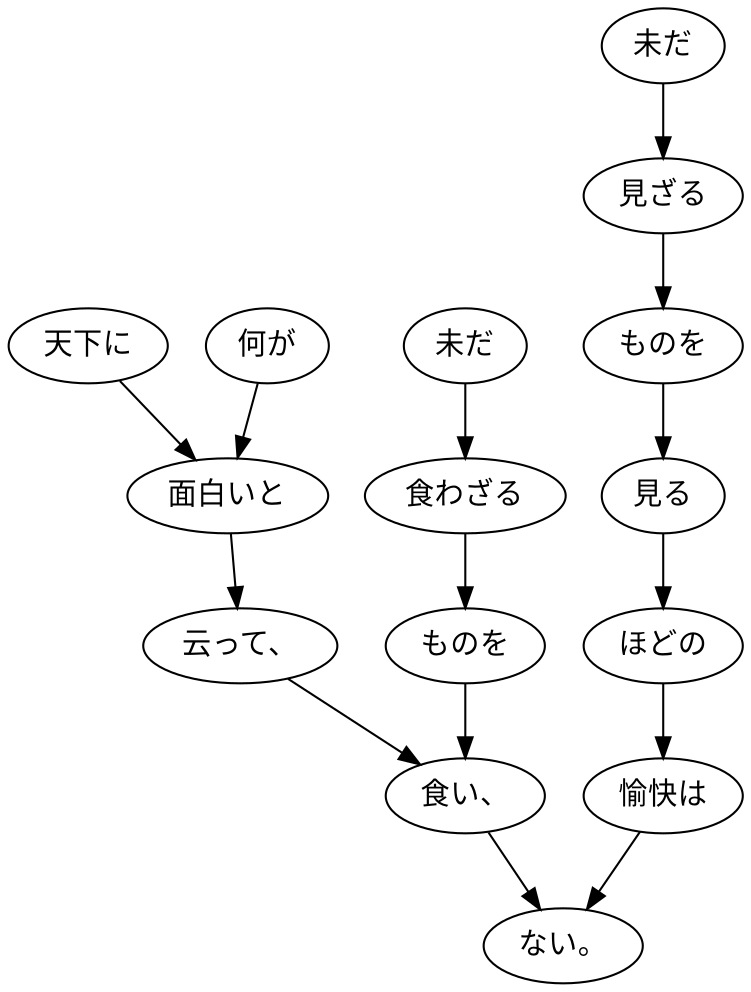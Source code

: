 digraph graph4244 {
	node0 [label="天下に"];
	node1 [label="何が"];
	node2 [label="面白いと"];
	node3 [label="云って、"];
	node4 [label="未だ"];
	node5 [label="食わざる"];
	node6 [label="ものを"];
	node7 [label="食い、"];
	node8 [label="未だ"];
	node9 [label="見ざる"];
	node10 [label="ものを"];
	node11 [label="見る"];
	node12 [label="ほどの"];
	node13 [label="愉快は"];
	node14 [label="ない。"];
	node0 -> node2;
	node1 -> node2;
	node2 -> node3;
	node3 -> node7;
	node4 -> node5;
	node5 -> node6;
	node6 -> node7;
	node7 -> node14;
	node8 -> node9;
	node9 -> node10;
	node10 -> node11;
	node11 -> node12;
	node12 -> node13;
	node13 -> node14;
}
